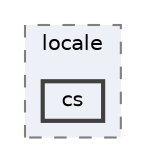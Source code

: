 digraph "C:/Users/LukeMabie/documents/Development/Password_Saver_Using_Django-master/venv/Lib/site-packages/django/conf/locale/cs"
{
 // LATEX_PDF_SIZE
  bgcolor="transparent";
  edge [fontname=Helvetica,fontsize=10,labelfontname=Helvetica,labelfontsize=10];
  node [fontname=Helvetica,fontsize=10,shape=box,height=0.2,width=0.4];
  compound=true
  subgraph clusterdir_6ae4708f427b9ff73e5313b131df1071 {
    graph [ bgcolor="#edf0f7", pencolor="grey50", label="locale", fontname=Helvetica,fontsize=10 style="filled,dashed", URL="dir_6ae4708f427b9ff73e5313b131df1071.html",tooltip=""]
  dir_722696f9d207501c621d5f9c632af148 [label="cs", fillcolor="#edf0f7", color="grey25", style="filled,bold", URL="dir_722696f9d207501c621d5f9c632af148.html",tooltip=""];
  }
}
